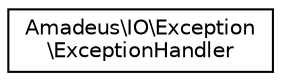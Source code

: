 digraph "Graphical Class Hierarchy"
{
  edge [fontname="Helvetica",fontsize="10",labelfontname="Helvetica",labelfontsize="10"];
  node [fontname="Helvetica",fontsize="10",shape=record];
  rankdir="LR";
  Node0 [label="Amadeus\\IO\\Exception\l\\ExceptionHandler",height=0.2,width=0.4,color="black", fillcolor="white", style="filled",URL="$classAmadeus_1_1IO_1_1Exception_1_1ExceptionHandler.html"];
}
